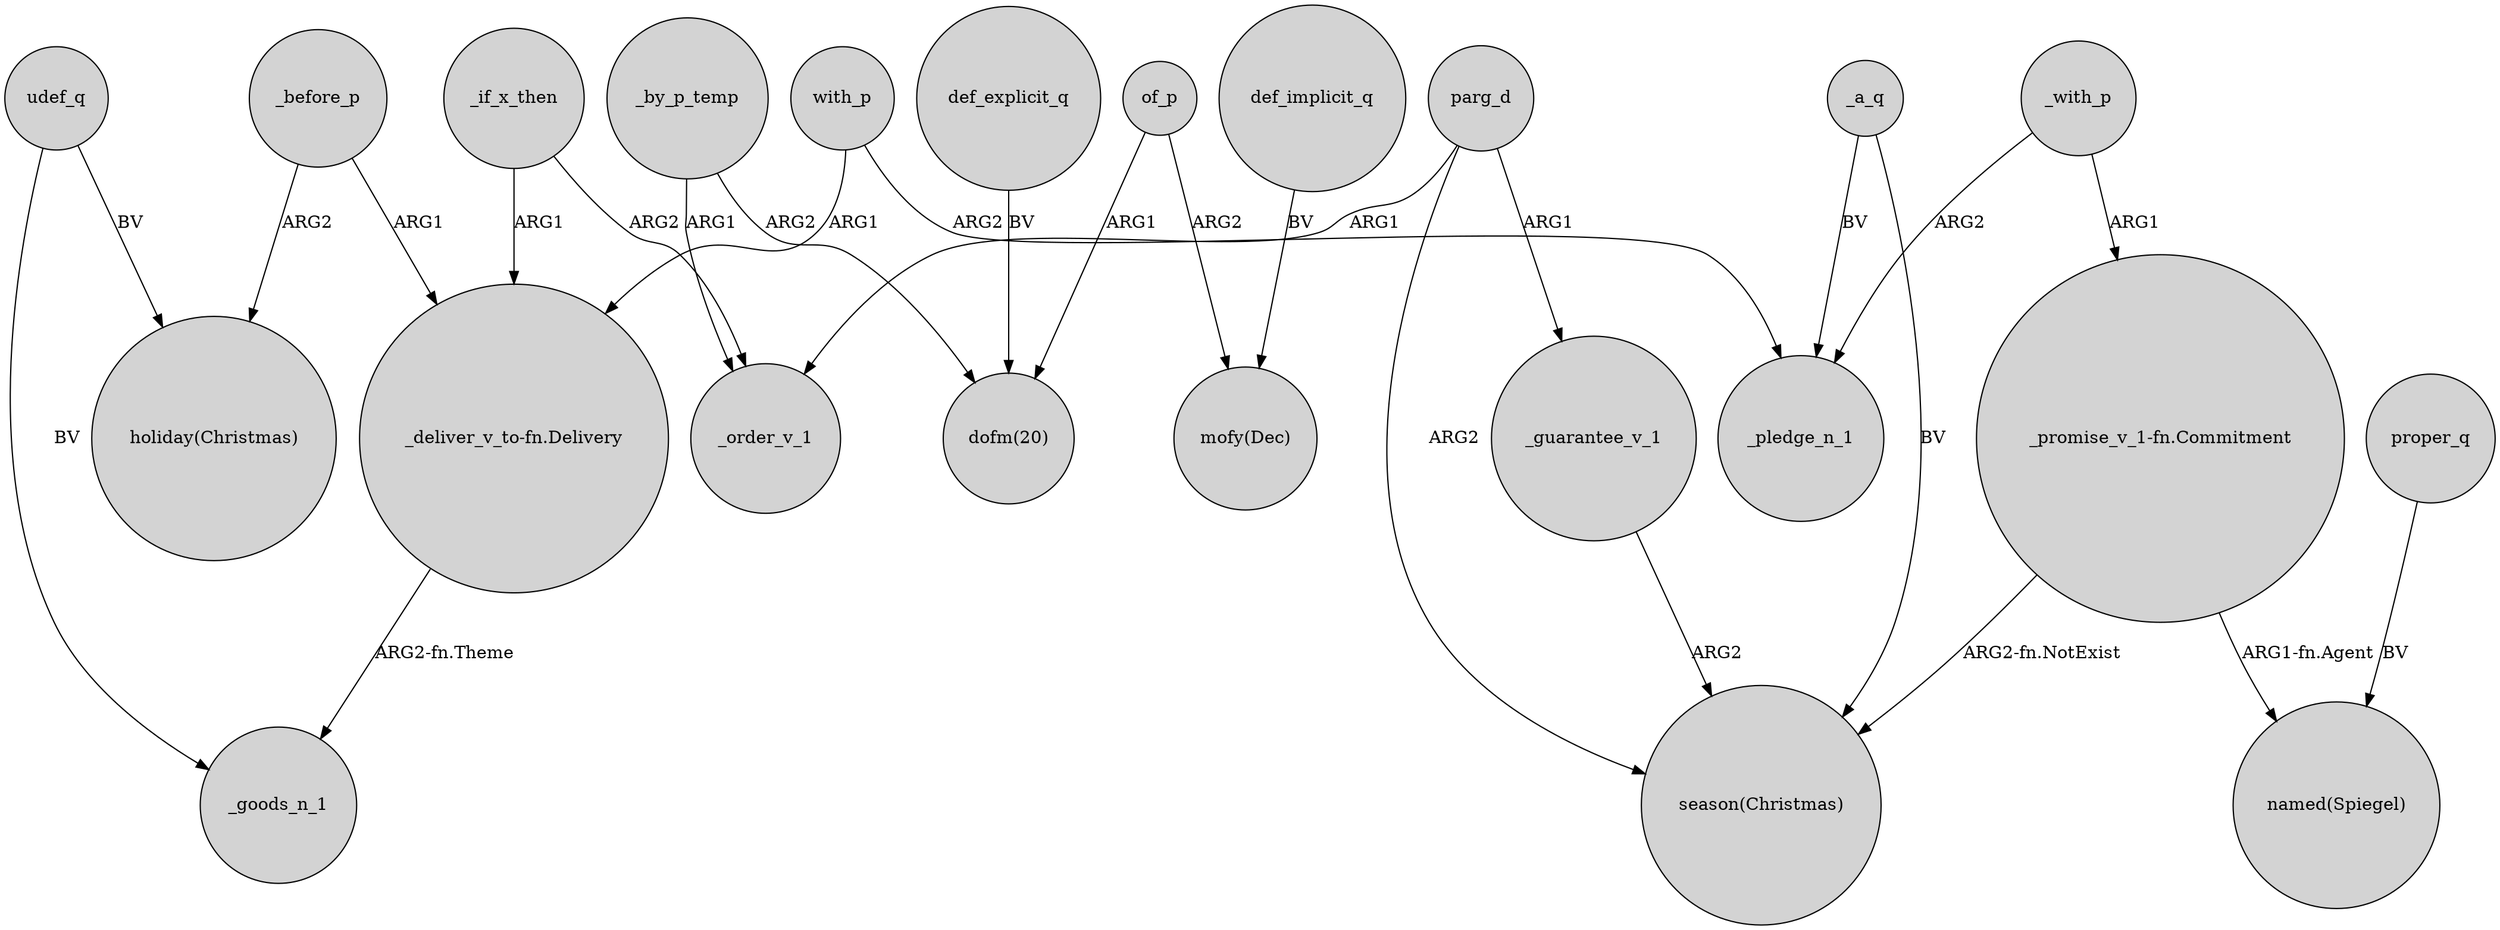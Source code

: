 digraph {
	node [shape=circle style=filled]
	"_deliver_v_to-fn.Delivery" -> _goods_n_1 [label="ARG2-fn.Theme"]
	def_implicit_q -> "mofy(Dec)" [label=BV]
	of_p -> "dofm(20)" [label=ARG1]
	_if_x_then -> "_deliver_v_to-fn.Delivery" [label=ARG1]
	_before_p -> "_deliver_v_to-fn.Delivery" [label=ARG1]
	proper_q -> "named(Spiegel)" [label=BV]
	_a_q -> "season(Christmas)" [label=BV]
	with_p -> _pledge_n_1 [label=ARG2]
	_by_p_temp -> _order_v_1 [label=ARG1]
	_with_p -> _pledge_n_1 [label=ARG2]
	_before_p -> "holiday(Christmas)" [label=ARG2]
	_with_p -> "_promise_v_1-fn.Commitment" [label=ARG1]
	"_promise_v_1-fn.Commitment" -> "named(Spiegel)" [label="ARG1-fn.Agent"]
	_if_x_then -> _order_v_1 [label=ARG2]
	udef_q -> _goods_n_1 [label=BV]
	udef_q -> "holiday(Christmas)" [label=BV]
	parg_d -> _order_v_1 [label=ARG1]
	def_explicit_q -> "dofm(20)" [label=BV]
	"_promise_v_1-fn.Commitment" -> "season(Christmas)" [label="ARG2-fn.NotExist"]
	_by_p_temp -> "dofm(20)" [label=ARG2]
	parg_d -> "season(Christmas)" [label=ARG2]
	_guarantee_v_1 -> "season(Christmas)" [label=ARG2]
	of_p -> "mofy(Dec)" [label=ARG2]
	_a_q -> _pledge_n_1 [label=BV]
	parg_d -> _guarantee_v_1 [label=ARG1]
	with_p -> "_deliver_v_to-fn.Delivery" [label=ARG1]
}
